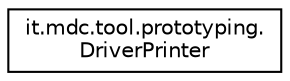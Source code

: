 digraph "Graphical Class Hierarchy"
{
 // LATEX_PDF_SIZE
  edge [fontname="Helvetica",fontsize="10",labelfontname="Helvetica",labelfontsize="10"];
  node [fontname="Helvetica",fontsize="10",shape=record];
  rankdir="LR";
  Node0 [label="it.mdc.tool.prototyping.\lDriverPrinter",height=0.2,width=0.4,color="black", fillcolor="white", style="filled",URL="$d9/d9c/classit_1_1mdc_1_1tool_1_1prototyping_1_1_driver_printer.html",tooltip=" "];
}
